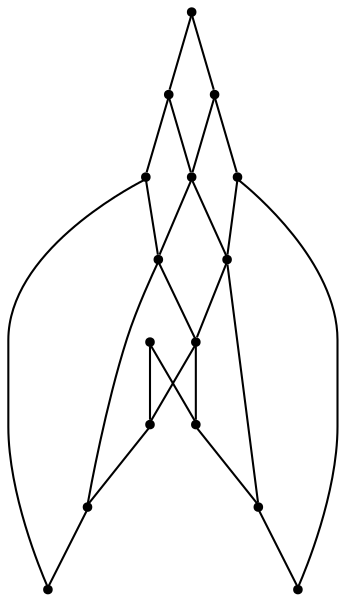graph {
  node [shape=point,comment="{\"directed\":false,\"doi\":\"10.1007/978-3-662-45803-7_12\",\"figure\":\"3\"}"]

  v0 [pos="967.8936124211164,721.1090119219635"]
  v1 [pos="873.333799123289,650.209558656446"]
  v2 [pos="826.0580598566835,614.7575420061041"]
  v3 [pos="920.6137375842814,685.6572497180199"]
  v4 [pos="896.9758361388998,815.6503522689893"]
  v5 [pos="861.5169479977916,862.9168240769332"]
  v6 [pos="932.4347242800081,768.3798093186755"]
  v7 [pos="837.8790465524103,697.4760304643899"]
  v8 [pos="790.5991717155752,662.024013814048"]
  v9 [pos="885.1548494431731,732.9277926683336"]
  v10 [pos="849.6958976779076,780.1942644762775"]
  v11 [pos="814.2370095367992,827.4648074265913"]
  v12 [pos="802.4201584113019,744.7465734147037"]
  v13 [pos="755.140283574467,709.2945567643617"]
  v14 [pos="766.9612702701937,792.0130452226474"]
  v15 [pos="719.6813318092013,756.5610285723055"]

  v15 -- v14 [id="-2",pos="719.6813318092013,756.5610285723055 766.9612702701937,792.0130452226474 766.9612702701937,792.0130452226474 766.9612702701937,792.0130452226474"]
  v14 -- v11 [id="-3",pos="766.9612702701937,792.0130452226474 814.2370095367992,827.4648074265913 814.2370095367992,827.4648074265913 814.2370095367992,827.4648074265913"]
  v11 -- v5 [id="-4",pos="814.2370095367992,827.4648074265913 861.5169479977916,862.9168240769332 861.5169479977916,862.9168240769332 861.5169479977916,862.9168240769332"]
  v15 -- v13 [id="-5",pos="719.6813318092013,756.5610285723055 755.140283574467,709.2945567643617 755.140283574467,709.2945567643617 755.140283574467,709.2945567643617"]
  v13 -- v8 [id="-6",pos="755.140283574467,709.2945567643617 790.5991717155752,662.024013814048 790.5991717155752,662.024013814048 790.5991717155752,662.024013814048"]
  v8 -- v2 [id="-7",pos="790.5991717155752,662.024013814048 826.0580598566835,614.7575420061041 826.0580598566835,614.7575420061041 826.0580598566835,614.7575420061041"]
  v1 -- v2 [id="-10",pos="873.333799123289,650.209558656446 826.0580598566835,614.7575420061041 826.0580598566835,614.7575420061041 826.0580598566835,614.7575420061041"]
  v3 -- v1 [id="-11",pos="920.6137375842814,685.6572497180199 873.333799123289,650.209558656446 873.333799123289,650.209558656446 873.333799123289,650.209558656446"]
  v0 -- v3 [id="-12",pos="967.8936124211164,721.1090119219635 920.6137375842814,685.6572497180199 920.6137375842814,685.6572497180199 920.6137375842814,685.6572497180199"]
  v13 -- v12 [id="-15",pos="755.140283574467,709.2945567643617 802.4201584113019,744.7465734147037 802.4201584113019,744.7465734147037 802.4201584113019,744.7465734147037"]
  v14 -- v12 [id="-21",pos="766.9612702701937,792.0130452226474 802.4201584113019,744.7465734147037 802.4201584113019,744.7465734147037 802.4201584113019,744.7465734147037"]
  v12 -- v7 [id="-22",pos="802.4201584113019,744.7465734147037 837.8790465524103,697.4760304643899 837.8790465524103,697.4760304643899 837.8790465524103,697.4760304643899"]
  v7 -- v1 [id="-23",pos="837.8790465524103,697.4760304643899 873.333799123289,650.209558656446 873.333799123289,650.209558656446 873.333799123289,650.209558656446"]
  v12 -- v10 [id="-30",pos="802.4201584113019,744.7465734147037 849.6958976779076,780.1942644762775 849.6958976779076,780.1942644762775 849.6958976779076,780.1942644762775"]
  v10 -- v4 [id="-32",pos="849.6958976779076,780.1942644762775 896.9758361388998,815.6503522689893 896.9758361388998,815.6503522689893 896.9758361388998,815.6503522689893"]
  v4 -- v5 [id="-35",pos="896.9758361388998,815.6503522689893 861.5169479977916,862.9168240769332 861.5169479977916,862.9168240769332 861.5169479977916,862.9168240769332"]
  v6 -- v4 [id="-36",pos="932.4347242800081,768.3798093186755 896.9758361388998,815.6503522689893 896.9758361388998,815.6503522689893 896.9758361388998,815.6503522689893"]
  v0 -- v6 [id="-38",pos="967.8936124211164,721.1090119219635 932.4347242800081,768.3798093186755 932.4347242800081,768.3798093186755 932.4347242800081,768.3798093186755"]
  v8 -- v7 [id="-39",pos="790.5991717155752,662.024013814048 837.8790465524103,697.4760304643899 837.8790465524103,697.4760304643899 837.8790465524103,697.4760304643899"]
  v7 -- v9 [id="-40",pos="837.8790465524103,697.4760304643899 885.1548494431731,732.9277926683336 885.1548494431731,732.9277926683336 885.1548494431731,732.9277926683336"]
  v9 -- v6 [id="-41",pos="885.1548494431731,732.9277926683336 932.4347242800081,768.3798093186755 932.4347242800081,768.3798093186755 932.4347242800081,768.3798093186755"]
  v11 -- v10 [id="-51",pos="814.2370095367992,827.4648074265913 849.6958976779076,780.1942644762775 849.6958976779076,780.1942644762775 849.6958976779076,780.1942644762775"]
  v9 -- v3 [id="-52",pos="885.1548494431731,732.9277926683336 920.6137375842814,685.6572497180199 920.6137375842814,685.6572497180199 920.6137375842814,685.6572497180199"]
  v10 -- v9 [id="-53",pos="849.6958976779076,780.1942644762775 885.1548494431731,732.9277926683336 885.1548494431731,732.9277926683336 885.1548494431731,732.9277926683336"]
}
